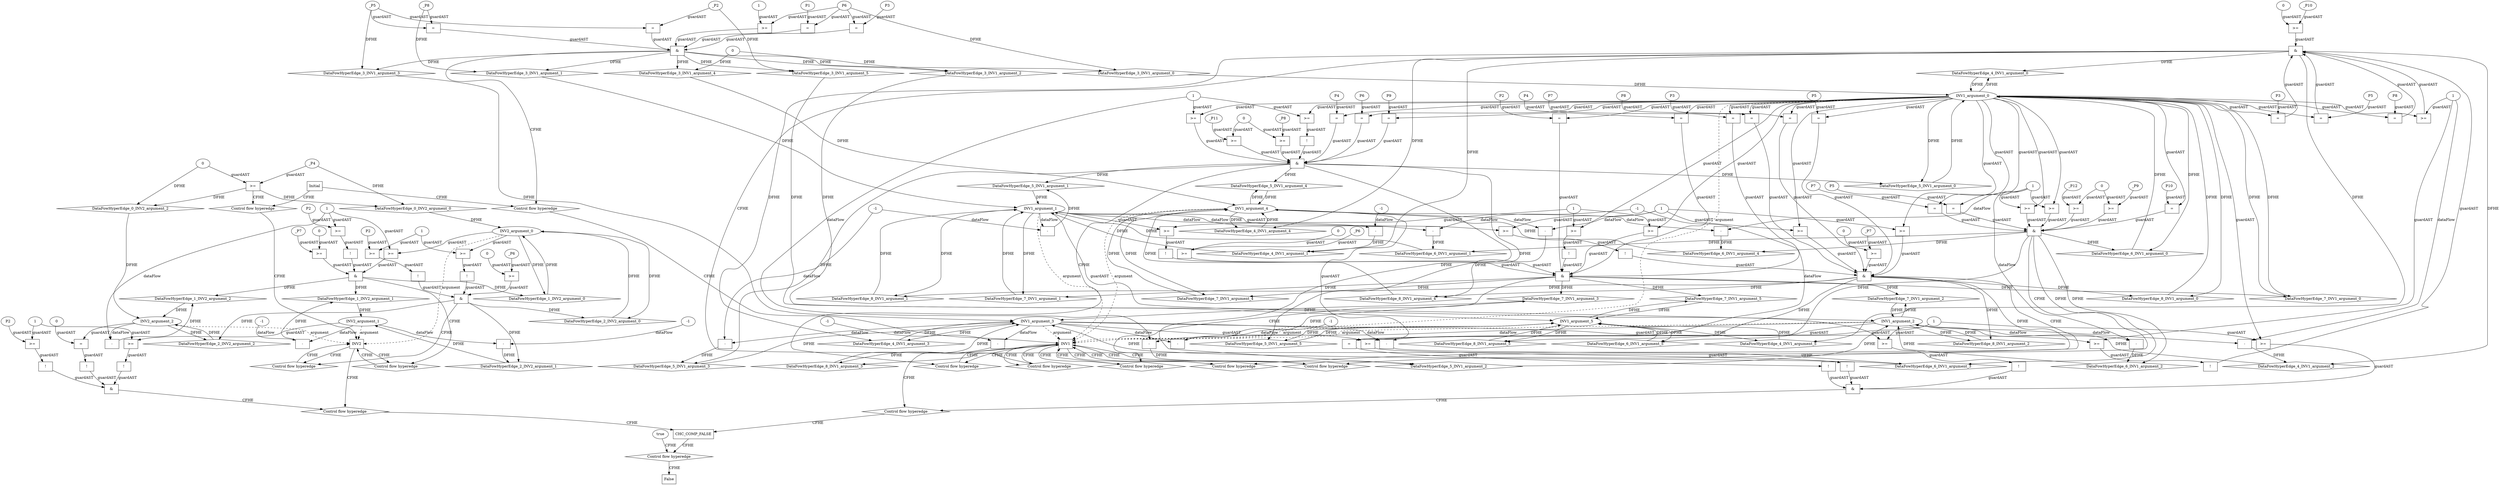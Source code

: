 // Horn Graph
digraph {
	"xxxINV2___Initial_0xxxdataFlow_0_node_0" [label="_P4"  nodeName="xxxINV2___Initial_0xxxdataFlow_0_node_0" class=symbolicConstant GNNNodeID=3]
	"xxxINV2___Initial_0xxxdataFlow1_node_0" [label="0"  nodeName="xxxINV2___Initial_0xxxdataFlow1_node_0" class=IdealInt GNNNodeID=4]
	"xxxINV2___Initial_0xxxguard_0_node_0" [label=">="  nodeName="xxxINV2___Initial_0xxxguard_0_node_0" class=Operator GNNNodeID=5 shape=rect]
		"xxxINV2___Initial_0xxxdataFlow1_node_0" -> "xxxINV2___Initial_0xxxguard_0_node_0" [ label="guardAST"]
		"xxxINV2___Initial_0xxxdataFlow_0_node_0" -> "xxxINV2___Initial_0xxxguard_0_node_0" [ label="guardAST"]
	"xxxINV2___INV2_1xxxdataFlow_0_node_0" [label="-"  nodeName="xxxINV2___INV2_1xxxdataFlow_0_node_0" class=Operator GNNNodeID=6 shape=rect]
	"xxxINV2___INV2_1xxxdataFlow_0_node_2" [label="-1"  nodeName="xxxINV2___INV2_1xxxdataFlow_0_node_2" class=IdealInt GNNNodeID=7]
		"INV2_argument_1" -> "xxxINV2___INV2_1xxxdataFlow_0_node_0" [ label="dataFlow"]
		"xxxINV2___INV2_1xxxdataFlow_0_node_2" -> "xxxINV2___INV2_1xxxdataFlow_0_node_0" [ label="dataFlow"]
	"xxxINV2___INV2_1xxxdataFlow1_node_0" [label="-"  nodeName="xxxINV2___INV2_1xxxdataFlow1_node_0" class=Operator GNNNodeID=8 shape=rect]
	"xxxINV2___INV2_1xxxdataFlow1_node_2" [label="1"  nodeName="xxxINV2___INV2_1xxxdataFlow1_node_2" class=IdealInt GNNNodeID=9]
		"INV2_argument_2" -> "xxxINV2___INV2_1xxxdataFlow1_node_0" [ label="dataFlow"]
		"xxxINV2___INV2_1xxxdataFlow1_node_2" -> "xxxINV2___INV2_1xxxdataFlow1_node_0" [ label="dataFlow"]
	"xxxINV2___INV2_1xxxguard_0_node_0" [label="!"  nodeName="xxxINV2___INV2_1xxxguard_0_node_0" class=Operator GNNNodeID=10 shape=rect]
	"xxxINV2___INV2_1xxxguard_0_node_1" [label=">="  nodeName="xxxINV2___INV2_1xxxguard_0_node_1" class=Operator GNNNodeID=11 shape=rect]
	"xxxINV2___INV2_1xxxguard_0_node_2" [label="P2"  nodeName="xxxINV2___INV2_1xxxguard_0_node_2" class=symbolicConstant GNNNodeID=12]
		"xxxINV2___INV2_1xxxguard_0_node_1" -> "xxxINV2___INV2_1xxxguard_0_node_0" [ label="guardAST"]
		"xxxINV2___INV2_1xxxguard_0_node_2" -> "xxxINV2___INV2_1xxxguard_0_node_1" [ label="guardAST"]
		"xxxINV2___INV2_1xxxdataFlow1_node_2" -> "xxxINV2___INV2_1xxxguard_0_node_1" [ label="guardAST"]
	"xxxINV2___INV2_1xxxguard1_node_0" [label=">="  nodeName="xxxINV2___INV2_1xxxguard1_node_0" class=Operator GNNNodeID=13 shape=rect]
	"xxxINV2___INV2_1xxxguard1_node_1" [label="_P7"  nodeName="xxxINV2___INV2_1xxxguard1_node_1" class=symbolicConstant GNNNodeID=14]
	"xxxINV2___INV2_1xxxguard1_node_2" [label="0"  nodeName="xxxINV2___INV2_1xxxguard1_node_2" class=IdealInt GNNNodeID=15]
		"xxxINV2___INV2_1xxxguard1_node_1" -> "xxxINV2___INV2_1xxxguard1_node_0" [ label="guardAST"]
		"xxxINV2___INV2_1xxxguard1_node_2" -> "xxxINV2___INV2_1xxxguard1_node_0" [ label="guardAST"]
	"xxxINV2___INV2_1xxxguard2_node_0" [label=">="  nodeName="xxxINV2___INV2_1xxxguard2_node_0" class=Operator GNNNodeID=16 shape=rect]
		"INV2_argument_0" -> "xxxINV2___INV2_1xxxguard2_node_0" [ label="guardAST"]
		"xxxINV2___INV2_1xxxdataFlow1_node_2" -> "xxxINV2___INV2_1xxxguard2_node_0" [ label="guardAST"]
	"xxxINV2___INV2_2xxxdataFlow_0_node_0" [label="-"  nodeName="xxxINV2___INV2_2xxxdataFlow_0_node_0" class=Operator GNNNodeID=17 shape=rect]
	"xxxINV2___INV2_2xxxdataFlow_0_node_2" [label="-1"  nodeName="xxxINV2___INV2_2xxxdataFlow_0_node_2" class=IdealInt GNNNodeID=18]
		"INV2_argument_1" -> "xxxINV2___INV2_2xxxdataFlow_0_node_0" [ label="dataFlow"]
		"xxxINV2___INV2_2xxxdataFlow_0_node_2" -> "xxxINV2___INV2_2xxxdataFlow_0_node_0" [ label="dataFlow"]
	"xxxINV2___INV2_2xxxguard_0_node_0" [label=">="  nodeName="xxxINV2___INV2_2xxxguard_0_node_0" class=Operator GNNNodeID=19 shape=rect]
	"xxxINV2___INV2_2xxxguard_0_node_1" [label="_P6"  nodeName="xxxINV2___INV2_2xxxguard_0_node_1" class=symbolicConstant GNNNodeID=20]
	"xxxINV2___INV2_2xxxguard_0_node_2" [label="0"  nodeName="xxxINV2___INV2_2xxxguard_0_node_2" class=IdealInt GNNNodeID=21]
		"xxxINV2___INV2_2xxxguard_0_node_1" -> "xxxINV2___INV2_2xxxguard_0_node_0" [ label="guardAST"]
		"xxxINV2___INV2_2xxxguard_0_node_2" -> "xxxINV2___INV2_2xxxguard_0_node_0" [ label="guardAST"]
	"xxxINV2___INV2_2xxxguard1_node_0" [label="!"  nodeName="xxxINV2___INV2_2xxxguard1_node_0" class=Operator GNNNodeID=22 shape=rect]
	"xxxINV2___INV2_2xxxguard1_node_1" [label=">="  nodeName="xxxINV2___INV2_2xxxguard1_node_1" class=Operator GNNNodeID=23 shape=rect]
	"xxxINV2___INV2_2xxxguard1_node_2" [label="P2"  nodeName="xxxINV2___INV2_2xxxguard1_node_2" class=symbolicConstant GNNNodeID=24]
	"xxxINV2___INV2_2xxxguard1_node_3" [label="1"  nodeName="xxxINV2___INV2_2xxxguard1_node_3" class=IdealInt GNNNodeID=25]
		"xxxINV2___INV2_2xxxguard1_node_1" -> "xxxINV2___INV2_2xxxguard1_node_0" [ label="guardAST"]
		"xxxINV2___INV2_2xxxguard1_node_2" -> "xxxINV2___INV2_2xxxguard1_node_1" [ label="guardAST"]
		"xxxINV2___INV2_2xxxguard1_node_3" -> "xxxINV2___INV2_2xxxguard1_node_1" [ label="guardAST"]
	"xxxINV2___INV2_2xxxguard2_node_0" [label="!"  nodeName="xxxINV2___INV2_2xxxguard2_node_0" class=Operator GNNNodeID=26 shape=rect]
	"xxxINV2___INV2_2xxxguard2_node_1" [label=">="  nodeName="xxxINV2___INV2_2xxxguard2_node_1" class=Operator GNNNodeID=27 shape=rect]
		"xxxINV2___INV2_2xxxguard2_node_1" -> "xxxINV2___INV2_2xxxguard2_node_0" [ label="guardAST"]
		"INV2_argument_0" -> "xxxINV2___INV2_2xxxguard2_node_1" [ label="guardAST"]
		"xxxINV2___INV2_2xxxguard1_node_3" -> "xxxINV2___INV2_2xxxguard2_node_1" [ label="guardAST"]
	"xxxINV1___Initial_3xxxdataFlow_0_node_0" [label="0"  nodeName="xxxINV1___Initial_3xxxdataFlow_0_node_0" class=IdealInt GNNNodeID=34]
	"xxxINV1___Initial_3xxxdataFlow1_node_0" [label="_P8"  nodeName="xxxINV1___Initial_3xxxdataFlow1_node_0" class=symbolicConstant GNNNodeID=35]
	"xxxINV1___Initial_3xxxdataFlow3_node_0" [label="_P5"  nodeName="xxxINV1___Initial_3xxxdataFlow3_node_0" class=symbolicConstant GNNNodeID=36]
	"xxxINV1___Initial_3xxxdataFlow4_node_0" [label="_P2"  nodeName="xxxINV1___Initial_3xxxdataFlow4_node_0" class=symbolicConstant GNNNodeID=37]
	"xxxINV1___Initial_3xxxdataFlow5_node_0" [label="P6"  nodeName="xxxINV1___Initial_3xxxdataFlow5_node_0" class=symbolicConstant GNNNodeID=38]
	"xxxINV1___Initial_3xxxguard_0_node_0" [label="="  nodeName="xxxINV1___Initial_3xxxguard_0_node_0" class=Operator GNNNodeID=39 shape=rect]
		"xxxINV1___Initial_3xxxdataFlow1_node_0" -> "xxxINV1___Initial_3xxxguard_0_node_0" [ label="guardAST"]
		"xxxINV1___Initial_3xxxdataFlow3_node_0" -> "xxxINV1___Initial_3xxxguard_0_node_0" [ label="guardAST"]
	"xxxINV1___Initial_3xxxguard1_node_0" [label="="  nodeName="xxxINV1___Initial_3xxxguard1_node_0" class=Operator GNNNodeID=40 shape=rect]
		"xxxINV1___Initial_3xxxdataFlow4_node_0" -> "xxxINV1___Initial_3xxxguard1_node_0" [ label="guardAST"]
		"xxxINV1___Initial_3xxxdataFlow3_node_0" -> "xxxINV1___Initial_3xxxguard1_node_0" [ label="guardAST"]
	"xxxINV1___Initial_3xxxguard2_node_0" [label=">="  nodeName="xxxINV1___Initial_3xxxguard2_node_0" class=Operator GNNNodeID=41 shape=rect]
	"xxxINV1___Initial_3xxxguard2_node_2" [label="1"  nodeName="xxxINV1___Initial_3xxxguard2_node_2" class=IdealInt GNNNodeID=42]
		"xxxINV1___Initial_3xxxdataFlow5_node_0" -> "xxxINV1___Initial_3xxxguard2_node_0" [ label="guardAST"]
		"xxxINV1___Initial_3xxxguard2_node_2" -> "xxxINV1___Initial_3xxxguard2_node_0" [ label="guardAST"]
	"xxxINV1___Initial_3xxxguard3_node_0" [label="="  nodeName="xxxINV1___Initial_3xxxguard3_node_0" class=Operator GNNNodeID=43 shape=rect]
	"xxxINV1___Initial_3xxxguard3_node_1" [label="P1"  nodeName="xxxINV1___Initial_3xxxguard3_node_1" class=symbolicConstant GNNNodeID=44]
		"xxxINV1___Initial_3xxxguard3_node_1" -> "xxxINV1___Initial_3xxxguard3_node_0" [ label="guardAST"]
		"xxxINV1___Initial_3xxxdataFlow5_node_0" -> "xxxINV1___Initial_3xxxguard3_node_0" [ label="guardAST"]
	"xxxINV1___Initial_3xxxguard4_node_0" [label="="  nodeName="xxxINV1___Initial_3xxxguard4_node_0" class=Operator GNNNodeID=45 shape=rect]
	"xxxINV1___Initial_3xxxguard4_node_1" [label="P3"  nodeName="xxxINV1___Initial_3xxxguard4_node_1" class=symbolicConstant GNNNodeID=46]
		"xxxINV1___Initial_3xxxguard4_node_1" -> "xxxINV1___Initial_3xxxguard4_node_0" [ label="guardAST"]
		"xxxINV1___Initial_3xxxdataFlow5_node_0" -> "xxxINV1___Initial_3xxxguard4_node_0" [ label="guardAST"]
	"xxxINV1___INV1_4xxxdataFlow_0_node_0" [label="-"  nodeName="xxxINV1___INV1_4xxxdataFlow_0_node_0" class=Operator GNNNodeID=47 shape=rect]
	"xxxINV1___INV1_4xxxdataFlow_0_node_2" [label="-1"  nodeName="xxxINV1___INV1_4xxxdataFlow_0_node_2" class=IdealInt GNNNodeID=48]
		"INV1_argument_1" -> "xxxINV1___INV1_4xxxdataFlow_0_node_0" [ label="dataFlow"]
		"xxxINV1___INV1_4xxxdataFlow_0_node_2" -> "xxxINV1___INV1_4xxxdataFlow_0_node_0" [ label="dataFlow"]
	"xxxINV1___INV1_4xxxdataFlow2_node_0" [label="-"  nodeName="xxxINV1___INV1_4xxxdataFlow2_node_0" class=Operator GNNNodeID=49 shape=rect]
	"xxxINV1___INV1_4xxxdataFlow2_node_2" [label="1"  nodeName="xxxINV1___INV1_4xxxdataFlow2_node_2" class=IdealInt GNNNodeID=50]
		"INV1_argument_2" -> "xxxINV1___INV1_4xxxdataFlow2_node_0" [ label="dataFlow"]
		"xxxINV1___INV1_4xxxdataFlow2_node_2" -> "xxxINV1___INV1_4xxxdataFlow2_node_0" [ label="dataFlow"]
	"xxxINV1___INV1_4xxxguard_0_node_0" [label="="  nodeName="xxxINV1___INV1_4xxxguard_0_node_0" class=Operator GNNNodeID=51 shape=rect]
	"xxxINV1___INV1_4xxxguard_0_node_1" [label="P8"  nodeName="xxxINV1___INV1_4xxxguard_0_node_1" class=symbolicConstant GNNNodeID=52]
		"xxxINV1___INV1_4xxxguard_0_node_1" -> "xxxINV1___INV1_4xxxguard_0_node_0" [ label="guardAST"]
		"INV1_argument_0" -> "xxxINV1___INV1_4xxxguard_0_node_0" [ label="guardAST"]
	"xxxINV1___INV1_4xxxguard1_node_0" [label="="  nodeName="xxxINV1___INV1_4xxxguard1_node_0" class=Operator GNNNodeID=53 shape=rect]
	"xxxINV1___INV1_4xxxguard1_node_1" [label="P3"  nodeName="xxxINV1___INV1_4xxxguard1_node_1" class=symbolicConstant GNNNodeID=54]
		"xxxINV1___INV1_4xxxguard1_node_1" -> "xxxINV1___INV1_4xxxguard1_node_0" [ label="guardAST"]
		"INV1_argument_0" -> "xxxINV1___INV1_4xxxguard1_node_0" [ label="guardAST"]
	"xxxINV1___INV1_4xxxguard2_node_0" [label="="  nodeName="xxxINV1___INV1_4xxxguard2_node_0" class=Operator GNNNodeID=55 shape=rect]
	"xxxINV1___INV1_4xxxguard2_node_1" [label="P5"  nodeName="xxxINV1___INV1_4xxxguard2_node_1" class=symbolicConstant GNNNodeID=56]
		"xxxINV1___INV1_4xxxguard2_node_1" -> "xxxINV1___INV1_4xxxguard2_node_0" [ label="guardAST"]
		"INV1_argument_0" -> "xxxINV1___INV1_4xxxguard2_node_0" [ label="guardAST"]
	"xxxINV1___INV1_4xxxguard3_node_0" [label=">="  nodeName="xxxINV1___INV1_4xxxguard3_node_0" class=Operator GNNNodeID=57 shape=rect]
	"xxxINV1___INV1_4xxxguard3_node_1" [label="_P10"  nodeName="xxxINV1___INV1_4xxxguard3_node_1" class=symbolicConstant GNNNodeID=58]
	"xxxINV1___INV1_4xxxguard3_node_2" [label="0"  nodeName="xxxINV1___INV1_4xxxguard3_node_2" class=IdealInt GNNNodeID=59]
		"xxxINV1___INV1_4xxxguard3_node_1" -> "xxxINV1___INV1_4xxxguard3_node_0" [ label="guardAST"]
		"xxxINV1___INV1_4xxxguard3_node_2" -> "xxxINV1___INV1_4xxxguard3_node_0" [ label="guardAST"]
	"xxxINV1___INV1_4xxxguard4_node_0" [label=">="  nodeName="xxxINV1___INV1_4xxxguard4_node_0" class=Operator GNNNodeID=60 shape=rect]
		"INV1_argument_0" -> "xxxINV1___INV1_4xxxguard4_node_0" [ label="guardAST"]
		"xxxINV1___INV1_4xxxdataFlow2_node_2" -> "xxxINV1___INV1_4xxxguard4_node_0" [ label="guardAST"]
	"xxxINV1___INV1_4xxxguard5_node_0" [label="!"  nodeName="xxxINV1___INV1_4xxxguard5_node_0" class=Operator GNNNodeID=61 shape=rect]
	"xxxINV1___INV1_4xxxguard5_node_1" [label=">="  nodeName="xxxINV1___INV1_4xxxguard5_node_1" class=Operator GNNNodeID=62 shape=rect]
		"xxxINV1___INV1_4xxxguard5_node_1" -> "xxxINV1___INV1_4xxxguard5_node_0" [ label="guardAST"]
		"INV1_argument_3" -> "xxxINV1___INV1_4xxxguard5_node_1" [ label="guardAST"]
		"xxxINV1___INV1_4xxxdataFlow2_node_2" -> "xxxINV1___INV1_4xxxguard5_node_1" [ label="guardAST"]
	"xxxINV1___INV1_5xxxdataFlow_0_node_0" [label="-"  nodeName="xxxINV1___INV1_5xxxdataFlow_0_node_0" class=Operator GNNNodeID=63 shape=rect]
	"xxxINV1___INV1_5xxxdataFlow_0_node_2" [label="-1"  nodeName="xxxINV1___INV1_5xxxdataFlow_0_node_2" class=IdealInt GNNNodeID=64]
		"INV1_argument_1" -> "xxxINV1___INV1_5xxxdataFlow_0_node_0" [ label="dataFlow"]
		"xxxINV1___INV1_5xxxdataFlow_0_node_2" -> "xxxINV1___INV1_5xxxdataFlow_0_node_0" [ label="dataFlow"]
	"xxxINV1___INV1_5xxxdataFlow1_node_0" [label="-"  nodeName="xxxINV1___INV1_5xxxdataFlow1_node_0" class=Operator GNNNodeID=65 shape=rect]
		"INV1_argument_3" -> "xxxINV1___INV1_5xxxdataFlow1_node_0" [ label="dataFlow"]
		"xxxINV1___INV1_5xxxdataFlow_0_node_2" -> "xxxINV1___INV1_5xxxdataFlow1_node_0" [ label="dataFlow"]
	"xxxINV1___INV1_5xxxdataFlow3_node_0" [label="-"  nodeName="xxxINV1___INV1_5xxxdataFlow3_node_0" class=Operator GNNNodeID=66 shape=rect]
	"xxxINV1___INV1_5xxxdataFlow3_node_2" [label="1"  nodeName="xxxINV1___INV1_5xxxdataFlow3_node_2" class=IdealInt GNNNodeID=67]
		"INV1_argument_2" -> "xxxINV1___INV1_5xxxdataFlow3_node_0" [ label="dataFlow"]
		"xxxINV1___INV1_5xxxdataFlow3_node_2" -> "xxxINV1___INV1_5xxxdataFlow3_node_0" [ label="dataFlow"]
	"xxxINV1___INV1_5xxxguard_0_node_0" [label="="  nodeName="xxxINV1___INV1_5xxxguard_0_node_0" class=Operator GNNNodeID=68 shape=rect]
	"xxxINV1___INV1_5xxxguard_0_node_1" [label="P6"  nodeName="xxxINV1___INV1_5xxxguard_0_node_1" class=symbolicConstant GNNNodeID=69]
		"xxxINV1___INV1_5xxxguard_0_node_1" -> "xxxINV1___INV1_5xxxguard_0_node_0" [ label="guardAST"]
		"INV1_argument_0" -> "xxxINV1___INV1_5xxxguard_0_node_0" [ label="guardAST"]
	"xxxINV1___INV1_5xxxguard1_node_0" [label="="  nodeName="xxxINV1___INV1_5xxxguard1_node_0" class=Operator GNNNodeID=70 shape=rect]
	"xxxINV1___INV1_5xxxguard1_node_1" [label="P9"  nodeName="xxxINV1___INV1_5xxxguard1_node_1" class=symbolicConstant GNNNodeID=71]
		"xxxINV1___INV1_5xxxguard1_node_1" -> "xxxINV1___INV1_5xxxguard1_node_0" [ label="guardAST"]
		"INV1_argument_0" -> "xxxINV1___INV1_5xxxguard1_node_0" [ label="guardAST"]
	"xxxINV1___INV1_5xxxguard2_node_0" [label="!"  nodeName="xxxINV1___INV1_5xxxguard2_node_0" class=Operator GNNNodeID=72 shape=rect]
	"xxxINV1___INV1_5xxxguard2_node_1" [label=">="  nodeName="xxxINV1___INV1_5xxxguard2_node_1" class=Operator GNNNodeID=73 shape=rect]
		"xxxINV1___INV1_5xxxguard2_node_1" -> "xxxINV1___INV1_5xxxguard2_node_0" [ label="guardAST"]
		"INV1_argument_0" -> "xxxINV1___INV1_5xxxguard2_node_1" [ label="guardAST"]
		"xxxINV1___INV1_5xxxdataFlow3_node_2" -> "xxxINV1___INV1_5xxxguard2_node_1" [ label="guardAST"]
	"xxxINV1___INV1_5xxxguard3_node_0" [label=">="  nodeName="xxxINV1___INV1_5xxxguard3_node_0" class=Operator GNNNodeID=74 shape=rect]
	"xxxINV1___INV1_5xxxguard3_node_1" [label="_P11"  nodeName="xxxINV1___INV1_5xxxguard3_node_1" class=symbolicConstant GNNNodeID=75]
	"xxxINV1___INV1_5xxxguard3_node_2" [label="0"  nodeName="xxxINV1___INV1_5xxxguard3_node_2" class=IdealInt GNNNodeID=76]
		"xxxINV1___INV1_5xxxguard3_node_1" -> "xxxINV1___INV1_5xxxguard3_node_0" [ label="guardAST"]
		"xxxINV1___INV1_5xxxguard3_node_2" -> "xxxINV1___INV1_5xxxguard3_node_0" [ label="guardAST"]
	"xxxINV1___INV1_5xxxguard4_node_0" [label=">="  nodeName="xxxINV1___INV1_5xxxguard4_node_0" class=Operator GNNNodeID=77 shape=rect]
	"xxxINV1___INV1_5xxxguard4_node_1" [label="_P8"  nodeName="xxxINV1___INV1_5xxxguard4_node_1" class=symbolicConstant GNNNodeID=78]
		"xxxINV1___INV1_5xxxguard4_node_1" -> "xxxINV1___INV1_5xxxguard4_node_0" [ label="guardAST"]
		"xxxINV1___INV1_5xxxguard3_node_2" -> "xxxINV1___INV1_5xxxguard4_node_0" [ label="guardAST"]
	"xxxINV1___INV1_5xxxguard5_node_0" [label="="  nodeName="xxxINV1___INV1_5xxxguard5_node_0" class=Operator GNNNodeID=79 shape=rect]
	"xxxINV1___INV1_5xxxguard5_node_1" [label="P4"  nodeName="xxxINV1___INV1_5xxxguard5_node_1" class=symbolicConstant GNNNodeID=80]
		"xxxINV1___INV1_5xxxguard5_node_1" -> "xxxINV1___INV1_5xxxguard5_node_0" [ label="guardAST"]
		"INV1_argument_0" -> "xxxINV1___INV1_5xxxguard5_node_0" [ label="guardAST"]
	"xxxINV1___INV1_5xxxguard6_node_0" [label=">="  nodeName="xxxINV1___INV1_5xxxguard6_node_0" class=Operator GNNNodeID=81 shape=rect]
		"INV1_argument_0" -> "xxxINV1___INV1_5xxxguard6_node_0" [ label="guardAST"]
		"xxxINV1___INV1_5xxxdataFlow3_node_2" -> "xxxINV1___INV1_5xxxguard6_node_0" [ label="guardAST"]
	"xxxINV1___INV1_6xxxdataFlow_0_node_0" [label="-"  nodeName="xxxINV1___INV1_6xxxdataFlow_0_node_0" class=Operator GNNNodeID=82 shape=rect]
	"xxxINV1___INV1_6xxxdataFlow_0_node_2" [label="1"  nodeName="xxxINV1___INV1_6xxxdataFlow_0_node_2" class=IdealInt GNNNodeID=83]
		"INV1_argument_4" -> "xxxINV1___INV1_6xxxdataFlow_0_node_0" [ label="dataFlow"]
		"xxxINV1___INV1_6xxxdataFlow_0_node_2" -> "xxxINV1___INV1_6xxxdataFlow_0_node_0" [ label="dataFlow"]
	"xxxINV1___INV1_6xxxdataFlow1_node_0" [label="-"  nodeName="xxxINV1___INV1_6xxxdataFlow1_node_0" class=Operator GNNNodeID=84 shape=rect]
	"xxxINV1___INV1_6xxxdataFlow1_node_2" [label="-1"  nodeName="xxxINV1___INV1_6xxxdataFlow1_node_2" class=IdealInt GNNNodeID=85]
		"INV1_argument_1" -> "xxxINV1___INV1_6xxxdataFlow1_node_0" [ label="dataFlow"]
		"xxxINV1___INV1_6xxxdataFlow1_node_2" -> "xxxINV1___INV1_6xxxdataFlow1_node_0" [ label="dataFlow"]
	"xxxINV1___INV1_6xxxdataFlow2_node_0" [label="-"  nodeName="xxxINV1___INV1_6xxxdataFlow2_node_0" class=Operator GNNNodeID=86 shape=rect]
		"INV1_argument_2" -> "xxxINV1___INV1_6xxxdataFlow2_node_0" [ label="dataFlow"]
		"xxxINV1___INV1_6xxxdataFlow_0_node_2" -> "xxxINV1___INV1_6xxxdataFlow2_node_0" [ label="dataFlow"]
	"xxxINV1___INV1_6xxxdataFlow3_node_0" [label="-"  nodeName="xxxINV1___INV1_6xxxdataFlow3_node_0" class=Operator GNNNodeID=87 shape=rect]
		"INV1_argument_3" -> "xxxINV1___INV1_6xxxdataFlow3_node_0" [ label="dataFlow"]
		"xxxINV1___INV1_6xxxdataFlow1_node_2" -> "xxxINV1___INV1_6xxxdataFlow3_node_0" [ label="dataFlow"]
	"xxxINV1___INV1_6xxxguard_0_node_0" [label="="  nodeName="xxxINV1___INV1_6xxxguard_0_node_0" class=Operator GNNNodeID=88 shape=rect]
	"xxxINV1___INV1_6xxxguard_0_node_1" [label="P7"  nodeName="xxxINV1___INV1_6xxxguard_0_node_1" class=symbolicConstant GNNNodeID=89]
		"xxxINV1___INV1_6xxxguard_0_node_1" -> "xxxINV1___INV1_6xxxguard_0_node_0" [ label="guardAST"]
		"INV1_argument_0" -> "xxxINV1___INV1_6xxxguard_0_node_0" [ label="guardAST"]
	"xxxINV1___INV1_6xxxguard1_node_0" [label="="  nodeName="xxxINV1___INV1_6xxxguard1_node_0" class=Operator GNNNodeID=90 shape=rect]
	"xxxINV1___INV1_6xxxguard1_node_1" [label="P10"  nodeName="xxxINV1___INV1_6xxxguard1_node_1" class=symbolicConstant GNNNodeID=91]
		"xxxINV1___INV1_6xxxguard1_node_1" -> "xxxINV1___INV1_6xxxguard1_node_0" [ label="guardAST"]
		"INV1_argument_0" -> "xxxINV1___INV1_6xxxguard1_node_0" [ label="guardAST"]
	"xxxINV1___INV1_6xxxguard2_node_0" [label=">="  nodeName="xxxINV1___INV1_6xxxguard2_node_0" class=Operator GNNNodeID=92 shape=rect]
		"INV1_argument_0" -> "xxxINV1___INV1_6xxxguard2_node_0" [ label="guardAST"]
		"xxxINV1___INV1_6xxxdataFlow_0_node_2" -> "xxxINV1___INV1_6xxxguard2_node_0" [ label="guardAST"]
	"xxxINV1___INV1_6xxxguard3_node_0" [label=">="  nodeName="xxxINV1___INV1_6xxxguard3_node_0" class=Operator GNNNodeID=93 shape=rect]
	"xxxINV1___INV1_6xxxguard3_node_1" [label="_P12"  nodeName="xxxINV1___INV1_6xxxguard3_node_1" class=symbolicConstant GNNNodeID=94]
	"xxxINV1___INV1_6xxxguard3_node_2" [label="0"  nodeName="xxxINV1___INV1_6xxxguard3_node_2" class=IdealInt GNNNodeID=95]
		"xxxINV1___INV1_6xxxguard3_node_1" -> "xxxINV1___INV1_6xxxguard3_node_0" [ label="guardAST"]
		"xxxINV1___INV1_6xxxguard3_node_2" -> "xxxINV1___INV1_6xxxguard3_node_0" [ label="guardAST"]
	"xxxINV1___INV1_6xxxguard4_node_0" [label=">="  nodeName="xxxINV1___INV1_6xxxguard4_node_0" class=Operator GNNNodeID=96 shape=rect]
	"xxxINV1___INV1_6xxxguard4_node_1" [label="_P9"  nodeName="xxxINV1___INV1_6xxxguard4_node_1" class=symbolicConstant GNNNodeID=97]
		"xxxINV1___INV1_6xxxguard4_node_1" -> "xxxINV1___INV1_6xxxguard4_node_0" [ label="guardAST"]
		"xxxINV1___INV1_6xxxguard3_node_2" -> "xxxINV1___INV1_6xxxguard4_node_0" [ label="guardAST"]
	"xxxINV1___INV1_6xxxguard5_node_0" [label="="  nodeName="xxxINV1___INV1_6xxxguard5_node_0" class=Operator GNNNodeID=98 shape=rect]
	"xxxINV1___INV1_6xxxguard5_node_1" [label="P5"  nodeName="xxxINV1___INV1_6xxxguard5_node_1" class=symbolicConstant GNNNodeID=99]
		"xxxINV1___INV1_6xxxguard5_node_1" -> "xxxINV1___INV1_6xxxguard5_node_0" [ label="guardAST"]
		"INV1_argument_0" -> "xxxINV1___INV1_6xxxguard5_node_0" [ label="guardAST"]
	"xxxINV1___INV1_6xxxguard6_node_0" [label=">="  nodeName="xxxINV1___INV1_6xxxguard6_node_0" class=Operator GNNNodeID=100 shape=rect]
		"INV1_argument_0" -> "xxxINV1___INV1_6xxxguard6_node_0" [ label="guardAST"]
		"xxxINV1___INV1_6xxxdataFlow_0_node_2" -> "xxxINV1___INV1_6xxxguard6_node_0" [ label="guardAST"]
	"xxxINV1___INV1_7xxxdataFlow_0_node_0" [label="-"  nodeName="xxxINV1___INV1_7xxxdataFlow_0_node_0" class=Operator GNNNodeID=101 shape=rect]
	"xxxINV1___INV1_7xxxdataFlow_0_node_2" [label="-1"  nodeName="xxxINV1___INV1_7xxxdataFlow_0_node_2" class=IdealInt GNNNodeID=102]
		"INV1_argument_3" -> "xxxINV1___INV1_7xxxdataFlow_0_node_0" [ label="dataFlow"]
		"xxxINV1___INV1_7xxxdataFlow_0_node_2" -> "xxxINV1___INV1_7xxxdataFlow_0_node_0" [ label="dataFlow"]
	"xxxINV1___INV1_7xxxguard_0_node_0" [label="="  nodeName="xxxINV1___INV1_7xxxguard_0_node_0" class=Operator GNNNodeID=103 shape=rect]
	"xxxINV1___INV1_7xxxguard_0_node_1" [label="P4"  nodeName="xxxINV1___INV1_7xxxguard_0_node_1" class=symbolicConstant GNNNodeID=104]
		"xxxINV1___INV1_7xxxguard_0_node_1" -> "xxxINV1___INV1_7xxxguard_0_node_0" [ label="guardAST"]
		"INV1_argument_0" -> "xxxINV1___INV1_7xxxguard_0_node_0" [ label="guardAST"]
	"xxxINV1___INV1_7xxxguard1_node_0" [label="="  nodeName="xxxINV1___INV1_7xxxguard1_node_0" class=Operator GNNNodeID=105 shape=rect]
	"xxxINV1___INV1_7xxxguard1_node_1" [label="P7"  nodeName="xxxINV1___INV1_7xxxguard1_node_1" class=symbolicConstant GNNNodeID=106]
		"xxxINV1___INV1_7xxxguard1_node_1" -> "xxxINV1___INV1_7xxxguard1_node_0" [ label="guardAST"]
		"INV1_argument_0" -> "xxxINV1___INV1_7xxxguard1_node_0" [ label="guardAST"]
	"xxxINV1___INV1_7xxxguard2_node_0" [label="!"  nodeName="xxxINV1___INV1_7xxxguard2_node_0" class=Operator GNNNodeID=107 shape=rect]
	"xxxINV1___INV1_7xxxguard2_node_1" [label=">="  nodeName="xxxINV1___INV1_7xxxguard2_node_1" class=Operator GNNNodeID=108 shape=rect]
	"xxxINV1___INV1_7xxxguard2_node_3" [label="1"  nodeName="xxxINV1___INV1_7xxxguard2_node_3" class=IdealInt GNNNodeID=109]
		"xxxINV1___INV1_7xxxguard2_node_1" -> "xxxINV1___INV1_7xxxguard2_node_0" [ label="guardAST"]
		"INV1_argument_1" -> "xxxINV1___INV1_7xxxguard2_node_1" [ label="guardAST"]
		"xxxINV1___INV1_7xxxguard2_node_3" -> "xxxINV1___INV1_7xxxguard2_node_1" [ label="guardAST"]
	"xxxINV1___INV1_7xxxguard3_node_0" [label=">="  nodeName="xxxINV1___INV1_7xxxguard3_node_0" class=Operator GNNNodeID=110 shape=rect]
		"INV1_argument_0" -> "xxxINV1___INV1_7xxxguard3_node_0" [ label="guardAST"]
		"xxxINV1___INV1_7xxxguard2_node_3" -> "xxxINV1___INV1_7xxxguard3_node_0" [ label="guardAST"]
	"xxxINV1___INV1_7xxxguard4_node_0" [label=">="  nodeName="xxxINV1___INV1_7xxxguard4_node_0" class=Operator GNNNodeID=111 shape=rect]
	"xxxINV1___INV1_7xxxguard4_node_1" [label="_P6"  nodeName="xxxINV1___INV1_7xxxguard4_node_1" class=symbolicConstant GNNNodeID=112]
	"xxxINV1___INV1_7xxxguard4_node_2" [label="0"  nodeName="xxxINV1___INV1_7xxxguard4_node_2" class=IdealInt GNNNodeID=113]
		"xxxINV1___INV1_7xxxguard4_node_1" -> "xxxINV1___INV1_7xxxguard4_node_0" [ label="guardAST"]
		"xxxINV1___INV1_7xxxguard4_node_2" -> "xxxINV1___INV1_7xxxguard4_node_0" [ label="guardAST"]
	"xxxINV1___INV1_7xxxguard5_node_0" [label="="  nodeName="xxxINV1___INV1_7xxxguard5_node_0" class=Operator GNNNodeID=114 shape=rect]
	"xxxINV1___INV1_7xxxguard5_node_1" [label="P2"  nodeName="xxxINV1___INV1_7xxxguard5_node_1" class=symbolicConstant GNNNodeID=115]
		"xxxINV1___INV1_7xxxguard5_node_1" -> "xxxINV1___INV1_7xxxguard5_node_0" [ label="guardAST"]
		"INV1_argument_0" -> "xxxINV1___INV1_7xxxguard5_node_0" [ label="guardAST"]
	"xxxINV1___INV1_7xxxguard6_node_0" [label="!"  nodeName="xxxINV1___INV1_7xxxguard6_node_0" class=Operator GNNNodeID=116 shape=rect]
	"xxxINV1___INV1_7xxxguard6_node_1" [label=">="  nodeName="xxxINV1___INV1_7xxxguard6_node_1" class=Operator GNNNodeID=117 shape=rect]
		"xxxINV1___INV1_7xxxguard6_node_1" -> "xxxINV1___INV1_7xxxguard6_node_0" [ label="guardAST"]
		"INV1_argument_0" -> "xxxINV1___INV1_7xxxguard6_node_1" [ label="guardAST"]
		"xxxINV1___INV1_7xxxguard2_node_3" -> "xxxINV1___INV1_7xxxguard6_node_1" [ label="guardAST"]
	"xxxINV1___INV1_8xxxdataFlow_0_node_0" [label="-"  nodeName="xxxINV1___INV1_8xxxdataFlow_0_node_0" class=Operator GNNNodeID=118 shape=rect]
	"xxxINV1___INV1_8xxxdataFlow_0_node_2" [label="-1"  nodeName="xxxINV1___INV1_8xxxdataFlow_0_node_2" class=IdealInt GNNNodeID=119]
		"INV1_argument_3" -> "xxxINV1___INV1_8xxxdataFlow_0_node_0" [ label="dataFlow"]
		"xxxINV1___INV1_8xxxdataFlow_0_node_2" -> "xxxINV1___INV1_8xxxdataFlow_0_node_0" [ label="dataFlow"]
	"xxxINV1___INV1_8xxxdataFlow2_node_0" [label="-"  nodeName="xxxINV1___INV1_8xxxdataFlow2_node_0" class=Operator GNNNodeID=120 shape=rect]
	"xxxINV1___INV1_8xxxdataFlow2_node_2" [label="1"  nodeName="xxxINV1___INV1_8xxxdataFlow2_node_2" class=IdealInt GNNNodeID=121]
		"INV1_argument_4" -> "xxxINV1___INV1_8xxxdataFlow2_node_0" [ label="dataFlow"]
		"xxxINV1___INV1_8xxxdataFlow2_node_2" -> "xxxINV1___INV1_8xxxdataFlow2_node_0" [ label="dataFlow"]
	"xxxINV1___INV1_8xxxguard_0_node_0" [label="="  nodeName="xxxINV1___INV1_8xxxguard_0_node_0" class=Operator GNNNodeID=122 shape=rect]
	"xxxINV1___INV1_8xxxguard_0_node_1" [label="P5"  nodeName="xxxINV1___INV1_8xxxguard_0_node_1" class=symbolicConstant GNNNodeID=123]
		"xxxINV1___INV1_8xxxguard_0_node_1" -> "xxxINV1___INV1_8xxxguard_0_node_0" [ label="guardAST"]
		"INV1_argument_0" -> "xxxINV1___INV1_8xxxguard_0_node_0" [ label="guardAST"]
	"xxxINV1___INV1_8xxxguard1_node_0" [label="="  nodeName="xxxINV1___INV1_8xxxguard1_node_0" class=Operator GNNNodeID=124 shape=rect]
	"xxxINV1___INV1_8xxxguard1_node_1" [label="P8"  nodeName="xxxINV1___INV1_8xxxguard1_node_1" class=symbolicConstant GNNNodeID=125]
		"xxxINV1___INV1_8xxxguard1_node_1" -> "xxxINV1___INV1_8xxxguard1_node_0" [ label="guardAST"]
		"INV1_argument_0" -> "xxxINV1___INV1_8xxxguard1_node_0" [ label="guardAST"]
	"xxxINV1___INV1_8xxxguard2_node_0" [label="!"  nodeName="xxxINV1___INV1_8xxxguard2_node_0" class=Operator GNNNodeID=126 shape=rect]
	"xxxINV1___INV1_8xxxguard2_node_1" [label=">="  nodeName="xxxINV1___INV1_8xxxguard2_node_1" class=Operator GNNNodeID=127 shape=rect]
		"xxxINV1___INV1_8xxxguard2_node_1" -> "xxxINV1___INV1_8xxxguard2_node_0" [ label="guardAST"]
		"INV1_argument_1" -> "xxxINV1___INV1_8xxxguard2_node_1" [ label="guardAST"]
		"xxxINV1___INV1_8xxxdataFlow2_node_2" -> "xxxINV1___INV1_8xxxguard2_node_1" [ label="guardAST"]
	"xxxINV1___INV1_8xxxguard3_node_0" [label=">="  nodeName="xxxINV1___INV1_8xxxguard3_node_0" class=Operator GNNNodeID=128 shape=rect]
	"xxxINV1___INV1_8xxxguard3_node_1" [label="_P7"  nodeName="xxxINV1___INV1_8xxxguard3_node_1" class=symbolicConstant GNNNodeID=129]
	"xxxINV1___INV1_8xxxguard3_node_2" [label="0"  nodeName="xxxINV1___INV1_8xxxguard3_node_2" class=IdealInt GNNNodeID=130]
		"xxxINV1___INV1_8xxxguard3_node_1" -> "xxxINV1___INV1_8xxxguard3_node_0" [ label="guardAST"]
		"xxxINV1___INV1_8xxxguard3_node_2" -> "xxxINV1___INV1_8xxxguard3_node_0" [ label="guardAST"]
	"xxxINV1___INV1_8xxxguard4_node_0" [label=">="  nodeName="xxxINV1___INV1_8xxxguard4_node_0" class=Operator GNNNodeID=131 shape=rect]
		"INV1_argument_0" -> "xxxINV1___INV1_8xxxguard4_node_0" [ label="guardAST"]
		"xxxINV1___INV1_8xxxdataFlow2_node_2" -> "xxxINV1___INV1_8xxxguard4_node_0" [ label="guardAST"]
	"xxxINV1___INV1_8xxxguard5_node_0" [label="="  nodeName="xxxINV1___INV1_8xxxguard5_node_0" class=Operator GNNNodeID=132 shape=rect]
	"xxxINV1___INV1_8xxxguard5_node_1" [label="P3"  nodeName="xxxINV1___INV1_8xxxguard5_node_1" class=symbolicConstant GNNNodeID=133]
		"xxxINV1___INV1_8xxxguard5_node_1" -> "xxxINV1___INV1_8xxxguard5_node_0" [ label="guardAST"]
		"INV1_argument_0" -> "xxxINV1___INV1_8xxxguard5_node_0" [ label="guardAST"]
	"xxxINV1___INV1_8xxxguard6_node_0" [label=">="  nodeName="xxxINV1___INV1_8xxxguard6_node_0" class=Operator GNNNodeID=134 shape=rect]
		"INV1_argument_0" -> "xxxINV1___INV1_8xxxguard6_node_0" [ label="guardAST"]
		"xxxINV1___INV1_8xxxdataFlow2_node_2" -> "xxxINV1___INV1_8xxxguard6_node_0" [ label="guardAST"]
	"xxxCHC_COMP_FALSE___INV2_9xxxguard_0_node_0" [label="!"  nodeName="xxxCHC_COMP_FALSE___INV2_9xxxguard_0_node_0" class=Operator GNNNodeID=135 shape=rect]
	"xxxCHC_COMP_FALSE___INV2_9xxxguard_0_node_1" [label="="  nodeName="xxxCHC_COMP_FALSE___INV2_9xxxguard_0_node_1" class=Operator GNNNodeID=136 shape=rect]
	"xxxCHC_COMP_FALSE___INV2_9xxxguard_0_node_3" [label="0"  nodeName="xxxCHC_COMP_FALSE___INV2_9xxxguard_0_node_3" class=IdealInt GNNNodeID=137]
		"xxxCHC_COMP_FALSE___INV2_9xxxguard_0_node_1" -> "xxxCHC_COMP_FALSE___INV2_9xxxguard_0_node_0" [ label="guardAST"]
		"INV2_argument_2" -> "xxxCHC_COMP_FALSE___INV2_9xxxguard_0_node_1" [ label="guardAST"]
		"xxxCHC_COMP_FALSE___INV2_9xxxguard_0_node_3" -> "xxxCHC_COMP_FALSE___INV2_9xxxguard_0_node_1" [ label="guardAST"]
	"xxxCHC_COMP_FALSE___INV2_9xxxguard1_node_0" [label="!"  nodeName="xxxCHC_COMP_FALSE___INV2_9xxxguard1_node_0" class=Operator GNNNodeID=138 shape=rect]
	"xxxCHC_COMP_FALSE___INV2_9xxxguard1_node_1" [label=">="  nodeName="xxxCHC_COMP_FALSE___INV2_9xxxguard1_node_1" class=Operator GNNNodeID=139 shape=rect]
	"xxxCHC_COMP_FALSE___INV2_9xxxguard1_node_2" [label="P2"  nodeName="xxxCHC_COMP_FALSE___INV2_9xxxguard1_node_2" class=symbolicConstant GNNNodeID=140]
	"xxxCHC_COMP_FALSE___INV2_9xxxguard1_node_3" [label="1"  nodeName="xxxCHC_COMP_FALSE___INV2_9xxxguard1_node_3" class=IdealInt GNNNodeID=141]
		"xxxCHC_COMP_FALSE___INV2_9xxxguard1_node_1" -> "xxxCHC_COMP_FALSE___INV2_9xxxguard1_node_0" [ label="guardAST"]
		"xxxCHC_COMP_FALSE___INV2_9xxxguard1_node_2" -> "xxxCHC_COMP_FALSE___INV2_9xxxguard1_node_1" [ label="guardAST"]
		"xxxCHC_COMP_FALSE___INV2_9xxxguard1_node_3" -> "xxxCHC_COMP_FALSE___INV2_9xxxguard1_node_1" [ label="guardAST"]
	"xxxCHC_COMP_FALSE___INV2_9xxxguard2_node_0" [label="!"  nodeName="xxxCHC_COMP_FALSE___INV2_9xxxguard2_node_0" class=Operator GNNNodeID=142 shape=rect]
	"xxxCHC_COMP_FALSE___INV2_9xxxguard2_node_1" [label=">="  nodeName="xxxCHC_COMP_FALSE___INV2_9xxxguard2_node_1" class=Operator GNNNodeID=143 shape=rect]
		"xxxCHC_COMP_FALSE___INV2_9xxxguard2_node_1" -> "xxxCHC_COMP_FALSE___INV2_9xxxguard2_node_0" [ label="guardAST"]
		"INV2_argument_1" -> "xxxCHC_COMP_FALSE___INV2_9xxxguard2_node_1" [ label="guardAST"]
		"xxxCHC_COMP_FALSE___INV2_9xxxguard1_node_3" -> "xxxCHC_COMP_FALSE___INV2_9xxxguard2_node_1" [ label="guardAST"]
	"xxxCHC_COMP_FALSE___INV1_10xxxguard_0_node_0" [label="!"  nodeName="xxxCHC_COMP_FALSE___INV1_10xxxguard_0_node_0" class=Operator GNNNodeID=144 shape=rect]
	"xxxCHC_COMP_FALSE___INV1_10xxxguard_0_node_1" [label="="  nodeName="xxxCHC_COMP_FALSE___INV1_10xxxguard_0_node_1" class=Operator GNNNodeID=145 shape=rect]
		"xxxCHC_COMP_FALSE___INV1_10xxxguard_0_node_1" -> "xxxCHC_COMP_FALSE___INV1_10xxxguard_0_node_0" [ label="guardAST"]
		"INV1_argument_2" -> "xxxCHC_COMP_FALSE___INV1_10xxxguard_0_node_1" [ label="guardAST"]
		"INV1_argument_4" -> "xxxCHC_COMP_FALSE___INV1_10xxxguard_0_node_1" [ label="guardAST"]
	"xxxCHC_COMP_FALSE___INV1_10xxxguard1_node_0" [label=">="  nodeName="xxxCHC_COMP_FALSE___INV1_10xxxguard1_node_0" class=Operator GNNNodeID=146 shape=rect]
	"xxxCHC_COMP_FALSE___INV1_10xxxguard1_node_2" [label="1"  nodeName="xxxCHC_COMP_FALSE___INV1_10xxxguard1_node_2" class=IdealInt GNNNodeID=147]
		"INV1_argument_0" -> "xxxCHC_COMP_FALSE___INV1_10xxxguard1_node_0" [ label="guardAST"]
		"xxxCHC_COMP_FALSE___INV1_10xxxguard1_node_2" -> "xxxCHC_COMP_FALSE___INV1_10xxxguard1_node_0" [ label="guardAST"]
	"xxxCHC_COMP_FALSE___INV1_10xxxguard2_node_0" [label="!"  nodeName="xxxCHC_COMP_FALSE___INV1_10xxxguard2_node_0" class=Operator GNNNodeID=148 shape=rect]
	"xxxCHC_COMP_FALSE___INV1_10xxxguard2_node_1" [label=">="  nodeName="xxxCHC_COMP_FALSE___INV1_10xxxguard2_node_1" class=Operator GNNNodeID=149 shape=rect]
		"xxxCHC_COMP_FALSE___INV1_10xxxguard2_node_1" -> "xxxCHC_COMP_FALSE___INV1_10xxxguard2_node_0" [ label="guardAST"]
		"INV1_argument_3" -> "xxxCHC_COMP_FALSE___INV1_10xxxguard2_node_1" [ label="guardAST"]
		"xxxCHC_COMP_FALSE___INV1_10xxxguard1_node_2" -> "xxxCHC_COMP_FALSE___INV1_10xxxguard2_node_1" [ label="guardAST"]
	"xxxCHC_COMP_FALSE___INV1_10xxxguard3_node_0" [label="!"  nodeName="xxxCHC_COMP_FALSE___INV1_10xxxguard3_node_0" class=Operator GNNNodeID=150 shape=rect]
	"xxxCHC_COMP_FALSE___INV1_10xxxguard3_node_1" [label=">="  nodeName="xxxCHC_COMP_FALSE___INV1_10xxxguard3_node_1" class=Operator GNNNodeID=151 shape=rect]
		"xxxCHC_COMP_FALSE___INV1_10xxxguard3_node_1" -> "xxxCHC_COMP_FALSE___INV1_10xxxguard3_node_0" [ label="guardAST"]
		"INV1_argument_1" -> "xxxCHC_COMP_FALSE___INV1_10xxxguard3_node_1" [ label="guardAST"]
		"xxxCHC_COMP_FALSE___INV1_10xxxguard1_node_2" -> "xxxCHC_COMP_FALSE___INV1_10xxxguard3_node_1" [ label="guardAST"]
	"xxxFALSE___CHC_COMP_FALSE_11xxxguard_0_node_0" [label="true"  nodeName="xxxFALSE___CHC_COMP_FALSE_11xxxguard_0_node_0" class=Constant GNNNodeID=152]
	"CHC_COMP_FALSE" [label="CHC_COMP_FALSE"  nodeName="CHC_COMP_FALSE" class=CONTROL GNNNodeID=153 shape="rect"]
	"INV1" [label="INV1"  nodeName="INV1" class=CONTROL GNNNodeID=154 shape="rect"]
	"INV2" [label="INV2"  nodeName="INV2" class=CONTROL GNNNodeID=155 shape="rect"]
	"FALSE" [label="False"  nodeName=False class=CONTROL GNNNodeID=156 shape="rect"]
	"Initial" [label="Initial"  nodeName=Initial class=CONTROL GNNNodeID=157 shape="rect"]
	"ControlFowHyperEdge_0" [label="Control flow hyperedge"  hyperEdgeNodeID=0 nodeName=ControlFowHyperEdge_0 class=controlFlowHyperEdge shape="diamond"]
		"Initial" -> ControlFowHyperEdge_0 [ label="CFHE"]
		"ControlFowHyperEdge_0" -> "INV2" [ label="CFHE"]
	"ControlFowHyperEdge_1" [label="Control flow hyperedge"  hyperEdgeNodeID=1 nodeName=ControlFowHyperEdge_1 class=controlFlowHyperEdge shape="diamond"]
		"INV2" -> ControlFowHyperEdge_1 [ label="CFHE"]
		"ControlFowHyperEdge_1" -> "INV2" [ label="CFHE"]
	"ControlFowHyperEdge_2" [label="Control flow hyperedge"  hyperEdgeNodeID=2 nodeName=ControlFowHyperEdge_2 class=controlFlowHyperEdge shape="diamond"]
		"INV2" -> ControlFowHyperEdge_2 [ label="CFHE"]
		"ControlFowHyperEdge_2" -> "INV2" [ label="CFHE"]
	"ControlFowHyperEdge_3" [label="Control flow hyperedge"  hyperEdgeNodeID=3 nodeName=ControlFowHyperEdge_3 class=controlFlowHyperEdge shape="diamond"]
		"Initial" -> ControlFowHyperEdge_3 [ label="CFHE"]
		"ControlFowHyperEdge_3" -> "INV1" [ label="CFHE"]
	"ControlFowHyperEdge_4" [label="Control flow hyperedge"  hyperEdgeNodeID=4 nodeName=ControlFowHyperEdge_4 class=controlFlowHyperEdge shape="diamond"]
		"INV1" -> ControlFowHyperEdge_4 [ label="CFHE"]
		"ControlFowHyperEdge_4" -> "INV1" [ label="CFHE"]
	"ControlFowHyperEdge_5" [label="Control flow hyperedge"  hyperEdgeNodeID=5 nodeName=ControlFowHyperEdge_5 class=controlFlowHyperEdge shape="diamond"]
		"INV1" -> ControlFowHyperEdge_5 [ label="CFHE"]
		"ControlFowHyperEdge_5" -> "INV1" [ label="CFHE"]
	"ControlFowHyperEdge_6" [label="Control flow hyperedge"  hyperEdgeNodeID=6 nodeName=ControlFowHyperEdge_6 class=controlFlowHyperEdge shape="diamond"]
		"INV1" -> ControlFowHyperEdge_6 [ label="CFHE"]
		"ControlFowHyperEdge_6" -> "INV1" [ label="CFHE"]
	"ControlFowHyperEdge_7" [label="Control flow hyperedge"  hyperEdgeNodeID=7 nodeName=ControlFowHyperEdge_7 class=controlFlowHyperEdge shape="diamond"]
		"INV1" -> ControlFowHyperEdge_7 [ label="CFHE"]
		"ControlFowHyperEdge_7" -> "INV1" [ label="CFHE"]
	"ControlFowHyperEdge_8" [label="Control flow hyperedge"  hyperEdgeNodeID=8 nodeName=ControlFowHyperEdge_8 class=controlFlowHyperEdge shape="diamond"]
		"INV1" -> ControlFowHyperEdge_8 [ label="CFHE"]
		"ControlFowHyperEdge_8" -> "INV1" [ label="CFHE"]
	"ControlFowHyperEdge_9" [label="Control flow hyperedge"  hyperEdgeNodeID=9 nodeName=ControlFowHyperEdge_9 class=controlFlowHyperEdge shape="diamond"]
		"INV2" -> ControlFowHyperEdge_9 [ label="CFHE"]
		"ControlFowHyperEdge_9" -> "CHC_COMP_FALSE" [ label="CFHE"]
	"ControlFowHyperEdge_10" [label="Control flow hyperedge"  hyperEdgeNodeID=10 nodeName=ControlFowHyperEdge_10 class=controlFlowHyperEdge shape="diamond"]
		"INV1" -> ControlFowHyperEdge_10 [ label="CFHE"]
		"ControlFowHyperEdge_10" -> "CHC_COMP_FALSE" [ label="CFHE"]
	"ControlFowHyperEdge_11" [label="Control flow hyperedge"  hyperEdgeNodeID=11 nodeName=ControlFowHyperEdge_11 class=controlFlowHyperEdge shape="diamond"]
		"CHC_COMP_FALSE" -> ControlFowHyperEdge_11 [ label="CFHE"]
		"ControlFowHyperEdge_11" -> "FALSE" [ label="CFHE"]
	"INV2_argument_0" [label="INV2_argument_0"  nodeName=argument0 class=argument shape=oval GNNNodeID=158 head="INV2"]
		"INV2_argument_0" -> "INV2" [ label="argument" style=dashed]
	"INV2_argument_1" [label="INV2_argument_1"  nodeName=argument1 class=argument shape=oval GNNNodeID=158 head="INV2"]
		"INV2_argument_1" -> "INV2" [ label="argument" style=dashed]
	"INV2_argument_2" [label="INV2_argument_2"  nodeName=argument2 class=argument shape=oval GNNNodeID=158 head="INV2"]
		"INV2_argument_2" -> "INV2" [ label="argument" style=dashed]
	"INV1_argument_0" [label="INV1_argument_0"  nodeName=argument0 class=argument shape=oval GNNNodeID=158 head="INV1"]
		"INV1_argument_0" -> "INV1" [ label="argument" style=dashed]
	"INV1_argument_1" [label="INV1_argument_1"  nodeName=argument1 class=argument shape=oval GNNNodeID=158 head="INV1"]
		"INV1_argument_1" -> "INV1" [ label="argument" style=dashed]
	"INV1_argument_2" [label="INV1_argument_2"  nodeName=argument2 class=argument shape=oval GNNNodeID=158 head="INV1"]
		"INV1_argument_2" -> "INV1" [ label="argument" style=dashed]
	"INV1_argument_3" [label="INV1_argument_3"  nodeName=argument3 class=argument shape=oval GNNNodeID=158 head="INV1"]
		"INV1_argument_3" -> "INV1" [ label="argument" style=dashed]
	"INV1_argument_4" [label="INV1_argument_4"  nodeName=argument4 class=argument shape=oval GNNNodeID=158 head="INV1"]
		"INV1_argument_4" -> "INV1" [ label="argument" style=dashed]
	"INV1_argument_5" [label="INV1_argument_5"  nodeName=argument5 class=argument shape=oval GNNNodeID=158 head="INV1"]
		"INV1_argument_5" -> "INV1" [ label="argument" style=dashed]
		"xxxINV2___Initial_0xxxguard_0_node_0" -> "ControlFowHyperEdge_0" [ label="CFHE"]
	"xxxINV2___INV2_1xxx_and" [label="&"  andName="xxxINV2___INV2_1xxx_and" class=Operator shape=rect]
		"xxxINV2___INV2_1xxxguard_0_node_0" -> "xxxINV2___INV2_1xxx_and" [ label="guardAST"]
		"xxxINV2___INV2_1xxxguard1_node_0" -> "xxxINV2___INV2_1xxx_and" [ label="guardAST"]
		"xxxINV2___INV2_1xxxguard2_node_0" -> "xxxINV2___INV2_1xxx_and" [ label="guardAST"]
		"xxxINV2___INV2_1xxx_and" -> "ControlFowHyperEdge_1" [ label="CFHE"]
	"xxxINV2___INV2_2xxx_and" [label="&"  andName="xxxINV2___INV2_2xxx_and" class=Operator shape=rect]
		"xxxINV2___INV2_2xxxguard_0_node_0" -> "xxxINV2___INV2_2xxx_and" [ label="guardAST"]
		"xxxINV2___INV2_2xxxguard1_node_0" -> "xxxINV2___INV2_2xxx_and" [ label="guardAST"]
		"xxxINV2___INV2_2xxxguard2_node_0" -> "xxxINV2___INV2_2xxx_and" [ label="guardAST"]
		"xxxINV2___INV2_2xxx_and" -> "ControlFowHyperEdge_2" [ label="CFHE"]
	"xxxINV1___Initial_3xxx_and" [label="&"  andName="xxxINV1___Initial_3xxx_and" class=Operator shape=rect]
		"xxxINV1___Initial_3xxxguard2_node_0" -> "xxxINV1___Initial_3xxx_and" [ label="guardAST"]
		"xxxINV1___Initial_3xxxguard3_node_0" -> "xxxINV1___Initial_3xxx_and" [ label="guardAST"]
		"xxxINV1___Initial_3xxxguard4_node_0" -> "xxxINV1___Initial_3xxx_and" [ label="guardAST"]
		"xxxINV1___Initial_3xxxguard_0_node_0" -> "xxxINV1___Initial_3xxx_and" [ label="guardAST"]
		"xxxINV1___Initial_3xxxguard1_node_0" -> "xxxINV1___Initial_3xxx_and" [ label="guardAST"]
		"xxxINV1___Initial_3xxx_and" -> "ControlFowHyperEdge_3" [ label="CFHE"]
	"xxxINV1___INV1_4xxx_and" [label="&"  andName="xxxINV1___INV1_4xxx_and" class=Operator shape=rect]
		"xxxINV1___INV1_4xxxguard1_node_0" -> "xxxINV1___INV1_4xxx_and" [ label="guardAST"]
		"xxxINV1___INV1_4xxxguard3_node_0" -> "xxxINV1___INV1_4xxx_and" [ label="guardAST"]
		"xxxINV1___INV1_4xxxguard2_node_0" -> "xxxINV1___INV1_4xxx_and" [ label="guardAST"]
		"xxxINV1___INV1_4xxxguard4_node_0" -> "xxxINV1___INV1_4xxx_and" [ label="guardAST"]
		"xxxINV1___INV1_4xxxguard5_node_0" -> "xxxINV1___INV1_4xxx_and" [ label="guardAST"]
		"xxxINV1___INV1_4xxxguard_0_node_0" -> "xxxINV1___INV1_4xxx_and" [ label="guardAST"]
		"xxxINV1___INV1_4xxx_and" -> "ControlFowHyperEdge_4" [ label="CFHE"]
	"xxxINV1___INV1_5xxx_and" [label="&"  andName="xxxINV1___INV1_5xxx_and" class=Operator shape=rect]
		"xxxINV1___INV1_5xxxguard_0_node_0" -> "xxxINV1___INV1_5xxx_and" [ label="guardAST"]
		"xxxINV1___INV1_5xxxguard1_node_0" -> "xxxINV1___INV1_5xxx_and" [ label="guardAST"]
		"xxxINV1___INV1_5xxxguard5_node_0" -> "xxxINV1___INV1_5xxx_and" [ label="guardAST"]
		"xxxINV1___INV1_5xxxguard2_node_0" -> "xxxINV1___INV1_5xxx_and" [ label="guardAST"]
		"xxxINV1___INV1_5xxxguard6_node_0" -> "xxxINV1___INV1_5xxx_and" [ label="guardAST"]
		"xxxINV1___INV1_5xxxguard3_node_0" -> "xxxINV1___INV1_5xxx_and" [ label="guardAST"]
		"xxxINV1___INV1_5xxxguard4_node_0" -> "xxxINV1___INV1_5xxx_and" [ label="guardAST"]
		"xxxINV1___INV1_5xxx_and" -> "ControlFowHyperEdge_5" [ label="CFHE"]
	"xxxINV1___INV1_6xxx_and" [label="&"  andName="xxxINV1___INV1_6xxx_and" class=Operator shape=rect]
		"xxxINV1___INV1_6xxxguard_0_node_0" -> "xxxINV1___INV1_6xxx_and" [ label="guardAST"]
		"xxxINV1___INV1_6xxxguard3_node_0" -> "xxxINV1___INV1_6xxx_and" [ label="guardAST"]
		"xxxINV1___INV1_6xxxguard4_node_0" -> "xxxINV1___INV1_6xxx_and" [ label="guardAST"]
		"xxxINV1___INV1_6xxxguard6_node_0" -> "xxxINV1___INV1_6xxx_and" [ label="guardAST"]
		"xxxINV1___INV1_6xxxguard2_node_0" -> "xxxINV1___INV1_6xxx_and" [ label="guardAST"]
		"xxxINV1___INV1_6xxxguard1_node_0" -> "xxxINV1___INV1_6xxx_and" [ label="guardAST"]
		"xxxINV1___INV1_6xxxguard5_node_0" -> "xxxINV1___INV1_6xxx_and" [ label="guardAST"]
		"xxxINV1___INV1_6xxx_and" -> "ControlFowHyperEdge_6" [ label="CFHE"]
	"xxxINV1___INV1_7xxx_and" [label="&"  andName="xxxINV1___INV1_7xxx_and" class=Operator shape=rect]
		"xxxINV1___INV1_7xxxguard5_node_0" -> "xxxINV1___INV1_7xxx_and" [ label="guardAST"]
		"xxxINV1___INV1_7xxxguard6_node_0" -> "xxxINV1___INV1_7xxx_and" [ label="guardAST"]
		"xxxINV1___INV1_7xxxguard3_node_0" -> "xxxINV1___INV1_7xxx_and" [ label="guardAST"]
		"xxxINV1___INV1_7xxxguard_0_node_0" -> "xxxINV1___INV1_7xxx_and" [ label="guardAST"]
		"xxxINV1___INV1_7xxxguard2_node_0" -> "xxxINV1___INV1_7xxx_and" [ label="guardAST"]
		"xxxINV1___INV1_7xxxguard4_node_0" -> "xxxINV1___INV1_7xxx_and" [ label="guardAST"]
		"xxxINV1___INV1_7xxxguard1_node_0" -> "xxxINV1___INV1_7xxx_and" [ label="guardAST"]
		"xxxINV1___INV1_7xxx_and" -> "ControlFowHyperEdge_7" [ label="CFHE"]
	"xxxINV1___INV1_8xxx_and" [label="&"  andName="xxxINV1___INV1_8xxx_and" class=Operator shape=rect]
		"xxxINV1___INV1_8xxxguard4_node_0" -> "xxxINV1___INV1_8xxx_and" [ label="guardAST"]
		"xxxINV1___INV1_8xxxguard2_node_0" -> "xxxINV1___INV1_8xxx_and" [ label="guardAST"]
		"xxxINV1___INV1_8xxxguard3_node_0" -> "xxxINV1___INV1_8xxx_and" [ label="guardAST"]
		"xxxINV1___INV1_8xxxguard_0_node_0" -> "xxxINV1___INV1_8xxx_and" [ label="guardAST"]
		"xxxINV1___INV1_8xxxguard5_node_0" -> "xxxINV1___INV1_8xxx_and" [ label="guardAST"]
		"xxxINV1___INV1_8xxxguard1_node_0" -> "xxxINV1___INV1_8xxx_and" [ label="guardAST"]
		"xxxINV1___INV1_8xxxguard6_node_0" -> "xxxINV1___INV1_8xxx_and" [ label="guardAST"]
		"xxxINV1___INV1_8xxx_and" -> "ControlFowHyperEdge_8" [ label="CFHE"]
	"xxxCHC_COMP_FALSE___INV2_9xxx_and" [label="&"  andName="xxxCHC_COMP_FALSE___INV2_9xxx_and" class=Operator shape=rect]
		"xxxCHC_COMP_FALSE___INV2_9xxxguard_0_node_0" -> "xxxCHC_COMP_FALSE___INV2_9xxx_and" [ label="guardAST"]
		"xxxCHC_COMP_FALSE___INV2_9xxxguard1_node_0" -> "xxxCHC_COMP_FALSE___INV2_9xxx_and" [ label="guardAST"]
		"xxxCHC_COMP_FALSE___INV2_9xxxguard2_node_0" -> "xxxCHC_COMP_FALSE___INV2_9xxx_and" [ label="guardAST"]
		"xxxCHC_COMP_FALSE___INV2_9xxx_and" -> "ControlFowHyperEdge_9" [ label="CFHE"]
	"xxxCHC_COMP_FALSE___INV1_10xxx_and" [label="&"  andName="xxxCHC_COMP_FALSE___INV1_10xxx_and" class=Operator shape=rect]
		"xxxCHC_COMP_FALSE___INV1_10xxxguard_0_node_0" -> "xxxCHC_COMP_FALSE___INV1_10xxx_and" [ label="guardAST"]
		"xxxCHC_COMP_FALSE___INV1_10xxxguard1_node_0" -> "xxxCHC_COMP_FALSE___INV1_10xxx_and" [ label="guardAST"]
		"xxxCHC_COMP_FALSE___INV1_10xxxguard2_node_0" -> "xxxCHC_COMP_FALSE___INV1_10xxx_and" [ label="guardAST"]
		"xxxCHC_COMP_FALSE___INV1_10xxxguard3_node_0" -> "xxxCHC_COMP_FALSE___INV1_10xxx_and" [ label="guardAST"]
		"xxxCHC_COMP_FALSE___INV1_10xxx_and" -> "ControlFowHyperEdge_10" [ label="CFHE"]
		"xxxFALSE___CHC_COMP_FALSE_11xxxguard_0_node_0" -> "ControlFowHyperEdge_11" [ label="CFHE"]
		"INV2_argument_0" -> "DataFowHyperEdge_1_INV2_argument_0" [ label="DFHE"]
	"DataFowHyperEdge_1_INV2_argument_0" [label="DataFowHyperEdge_1_INV2_argument_0"  nodeName="DataFowHyperEdge_1_INV2_argument_0" class=DataFlowHyperedge shape=diamond]
		"DataFowHyperEdge_1_INV2_argument_0" -> "INV2_argument_0" [ label="DFHE"]
		"xxxINV2___INV2_1xxx_and" -> "DataFowHyperEdge_1_INV2_argument_0" [ label="DFHE"]
		"INV2_argument_0" -> "DataFowHyperEdge_2_INV2_argument_0" [ label="DFHE"]
	"DataFowHyperEdge_2_INV2_argument_0" [label="DataFowHyperEdge_2_INV2_argument_0"  nodeName="DataFowHyperEdge_2_INV2_argument_0" class=DataFlowHyperedge shape=diamond]
		"DataFowHyperEdge_2_INV2_argument_0" -> "INV2_argument_0" [ label="DFHE"]
		"xxxINV2___INV2_2xxx_and" -> "DataFowHyperEdge_2_INV2_argument_0" [ label="DFHE"]
		"INV2_argument_2" -> "DataFowHyperEdge_2_INV2_argument_2" [ label="DFHE"]
	"DataFowHyperEdge_2_INV2_argument_2" [label="DataFowHyperEdge_2_INV2_argument_2"  nodeName="DataFowHyperEdge_2_INV2_argument_2" class=DataFlowHyperedge shape=diamond]
		"DataFowHyperEdge_2_INV2_argument_2" -> "INV2_argument_2" [ label="DFHE"]
		"xxxINV2___INV2_2xxx_and" -> "DataFowHyperEdge_2_INV2_argument_2" [ label="DFHE"]
		"INV1_argument_0" -> "DataFowHyperEdge_4_INV1_argument_0" [ label="DFHE"]
	"DataFowHyperEdge_4_INV1_argument_0" [label="DataFowHyperEdge_4_INV1_argument_0"  nodeName="DataFowHyperEdge_4_INV1_argument_0" class=DataFlowHyperedge shape=diamond]
		"DataFowHyperEdge_4_INV1_argument_0" -> "INV1_argument_0" [ label="DFHE"]
		"xxxINV1___INV1_4xxx_and" -> "DataFowHyperEdge_4_INV1_argument_0" [ label="DFHE"]
		"INV1_argument_3" -> "DataFowHyperEdge_4_INV1_argument_3" [ label="DFHE"]
	"DataFowHyperEdge_4_INV1_argument_3" [label="DataFowHyperEdge_4_INV1_argument_3"  nodeName="DataFowHyperEdge_4_INV1_argument_3" class=DataFlowHyperedge shape=diamond]
		"DataFowHyperEdge_4_INV1_argument_3" -> "INV1_argument_3" [ label="DFHE"]
		"xxxINV1___INV1_4xxx_and" -> "DataFowHyperEdge_4_INV1_argument_3" [ label="DFHE"]
		"INV1_argument_4" -> "DataFowHyperEdge_4_INV1_argument_4" [ label="DFHE"]
	"DataFowHyperEdge_4_INV1_argument_4" [label="DataFowHyperEdge_4_INV1_argument_4"  nodeName="DataFowHyperEdge_4_INV1_argument_4" class=DataFlowHyperedge shape=diamond]
		"DataFowHyperEdge_4_INV1_argument_4" -> "INV1_argument_4" [ label="DFHE"]
		"xxxINV1___INV1_4xxx_and" -> "DataFowHyperEdge_4_INV1_argument_4" [ label="DFHE"]
		"INV1_argument_0" -> "DataFowHyperEdge_5_INV1_argument_0" [ label="DFHE"]
	"DataFowHyperEdge_5_INV1_argument_0" [label="DataFowHyperEdge_5_INV1_argument_0"  nodeName="DataFowHyperEdge_5_INV1_argument_0" class=DataFlowHyperedge shape=diamond]
		"DataFowHyperEdge_5_INV1_argument_0" -> "INV1_argument_0" [ label="DFHE"]
		"xxxINV1___INV1_5xxx_and" -> "DataFowHyperEdge_5_INV1_argument_0" [ label="DFHE"]
		"INV1_argument_4" -> "DataFowHyperEdge_5_INV1_argument_4" [ label="DFHE"]
	"DataFowHyperEdge_5_INV1_argument_4" [label="DataFowHyperEdge_5_INV1_argument_4"  nodeName="DataFowHyperEdge_5_INV1_argument_4" class=DataFlowHyperedge shape=diamond]
		"DataFowHyperEdge_5_INV1_argument_4" -> "INV1_argument_4" [ label="DFHE"]
		"xxxINV1___INV1_5xxx_and" -> "DataFowHyperEdge_5_INV1_argument_4" [ label="DFHE"]
		"INV1_argument_0" -> "DataFowHyperEdge_6_INV1_argument_0" [ label="DFHE"]
	"DataFowHyperEdge_6_INV1_argument_0" [label="DataFowHyperEdge_6_INV1_argument_0"  nodeName="DataFowHyperEdge_6_INV1_argument_0" class=DataFlowHyperedge shape=diamond]
		"DataFowHyperEdge_6_INV1_argument_0" -> "INV1_argument_0" [ label="DFHE"]
		"xxxINV1___INV1_6xxx_and" -> "DataFowHyperEdge_6_INV1_argument_0" [ label="DFHE"]
		"INV1_argument_0" -> "DataFowHyperEdge_7_INV1_argument_0" [ label="DFHE"]
	"DataFowHyperEdge_7_INV1_argument_0" [label="DataFowHyperEdge_7_INV1_argument_0"  nodeName="DataFowHyperEdge_7_INV1_argument_0" class=DataFlowHyperedge shape=diamond]
		"DataFowHyperEdge_7_INV1_argument_0" -> "INV1_argument_0" [ label="DFHE"]
		"xxxINV1___INV1_7xxx_and" -> "DataFowHyperEdge_7_INV1_argument_0" [ label="DFHE"]
		"INV1_argument_1" -> "DataFowHyperEdge_7_INV1_argument_1" [ label="DFHE"]
	"DataFowHyperEdge_7_INV1_argument_1" [label="DataFowHyperEdge_7_INV1_argument_1"  nodeName="DataFowHyperEdge_7_INV1_argument_1" class=DataFlowHyperedge shape=diamond]
		"DataFowHyperEdge_7_INV1_argument_1" -> "INV1_argument_1" [ label="DFHE"]
		"xxxINV1___INV1_7xxx_and" -> "DataFowHyperEdge_7_INV1_argument_1" [ label="DFHE"]
		"INV1_argument_2" -> "DataFowHyperEdge_7_INV1_argument_2" [ label="DFHE"]
	"DataFowHyperEdge_7_INV1_argument_2" [label="DataFowHyperEdge_7_INV1_argument_2"  nodeName="DataFowHyperEdge_7_INV1_argument_2" class=DataFlowHyperedge shape=diamond]
		"DataFowHyperEdge_7_INV1_argument_2" -> "INV1_argument_2" [ label="DFHE"]
		"xxxINV1___INV1_7xxx_and" -> "DataFowHyperEdge_7_INV1_argument_2" [ label="DFHE"]
		"INV1_argument_4" -> "DataFowHyperEdge_7_INV1_argument_4" [ label="DFHE"]
	"DataFowHyperEdge_7_INV1_argument_4" [label="DataFowHyperEdge_7_INV1_argument_4"  nodeName="DataFowHyperEdge_7_INV1_argument_4" class=DataFlowHyperedge shape=diamond]
		"DataFowHyperEdge_7_INV1_argument_4" -> "INV1_argument_4" [ label="DFHE"]
		"xxxINV1___INV1_7xxx_and" -> "DataFowHyperEdge_7_INV1_argument_4" [ label="DFHE"]
		"INV1_argument_0" -> "DataFowHyperEdge_8_INV1_argument_0" [ label="DFHE"]
	"DataFowHyperEdge_8_INV1_argument_0" [label="DataFowHyperEdge_8_INV1_argument_0"  nodeName="DataFowHyperEdge_8_INV1_argument_0" class=DataFlowHyperedge shape=diamond]
		"DataFowHyperEdge_8_INV1_argument_0" -> "INV1_argument_0" [ label="DFHE"]
		"xxxINV1___INV1_8xxx_and" -> "DataFowHyperEdge_8_INV1_argument_0" [ label="DFHE"]
		"INV1_argument_1" -> "DataFowHyperEdge_8_INV1_argument_1" [ label="DFHE"]
	"DataFowHyperEdge_8_INV1_argument_1" [label="DataFowHyperEdge_8_INV1_argument_1"  nodeName="DataFowHyperEdge_8_INV1_argument_1" class=DataFlowHyperedge shape=diamond]
		"DataFowHyperEdge_8_INV1_argument_1" -> "INV1_argument_1" [ label="DFHE"]
		"xxxINV1___INV1_8xxx_and" -> "DataFowHyperEdge_8_INV1_argument_1" [ label="DFHE"]
		"INV1_argument_2" -> "DataFowHyperEdge_8_INV1_argument_2" [ label="DFHE"]
	"DataFowHyperEdge_8_INV1_argument_2" [label="DataFowHyperEdge_8_INV1_argument_2"  nodeName="DataFowHyperEdge_8_INV1_argument_2" class=DataFlowHyperedge shape=diamond]
		"DataFowHyperEdge_8_INV1_argument_2" -> "INV1_argument_2" [ label="DFHE"]
		"xxxINV1___INV1_8xxx_and" -> "DataFowHyperEdge_8_INV1_argument_2" [ label="DFHE"]
	"DataFowHyperEdge_0_INV2_argument_0" [label="DataFowHyperEdge_0_INV2_argument_0"  nodeName="DataFowHyperEdge_0_INV2_argument_0" class=DataFlowHyperedge shape=diamond]
		"DataFowHyperEdge_0_INV2_argument_0" -> "INV2_argument_0" [ label="DFHE"]
		"xxxINV2___Initial_0xxxguard_0_node_0" -> "DataFowHyperEdge_0_INV2_argument_0" [ label="DFHE"]
		"xxxINV2___Initial_0xxxdataFlow_0_node_0" -> "DataFowHyperEdge_0_INV2_argument_0" [ label="DFHE"]
	"DataFowHyperEdge_0_INV2_argument_2" [label="DataFowHyperEdge_0_INV2_argument_2"  nodeName="DataFowHyperEdge_0_INV2_argument_2" class=DataFlowHyperedge shape=diamond]
		"DataFowHyperEdge_0_INV2_argument_2" -> "INV2_argument_2" [ label="DFHE"]
		"xxxINV2___Initial_0xxxguard_0_node_0" -> "DataFowHyperEdge_0_INV2_argument_2" [ label="DFHE"]
		"xxxINV2___Initial_0xxxdataFlow1_node_0" -> "DataFowHyperEdge_0_INV2_argument_2" [ label="DFHE"]
	"DataFowHyperEdge_1_INV2_argument_1" [label="DataFowHyperEdge_1_INV2_argument_1"  nodeName="DataFowHyperEdge_1_INV2_argument_1" class=DataFlowHyperedge shape=diamond]
		"DataFowHyperEdge_1_INV2_argument_1" -> "INV2_argument_1" [ label="DFHE"]
		"xxxINV2___INV2_1xxx_and" -> "DataFowHyperEdge_1_INV2_argument_1" [ label="DFHE"]
		"xxxINV2___INV2_1xxxdataFlow_0_node_0" -> "DataFowHyperEdge_1_INV2_argument_1" [ label="DFHE"]
	"DataFowHyperEdge_1_INV2_argument_2" [label="DataFowHyperEdge_1_INV2_argument_2"  nodeName="DataFowHyperEdge_1_INV2_argument_2" class=DataFlowHyperedge shape=diamond]
		"DataFowHyperEdge_1_INV2_argument_2" -> "INV2_argument_2" [ label="DFHE"]
		"xxxINV2___INV2_1xxx_and" -> "DataFowHyperEdge_1_INV2_argument_2" [ label="DFHE"]
		"xxxINV2___INV2_1xxxdataFlow1_node_0" -> "DataFowHyperEdge_1_INV2_argument_2" [ label="DFHE"]
	"DataFowHyperEdge_2_INV2_argument_1" [label="DataFowHyperEdge_2_INV2_argument_1"  nodeName="DataFowHyperEdge_2_INV2_argument_1" class=DataFlowHyperedge shape=diamond]
		"DataFowHyperEdge_2_INV2_argument_1" -> "INV2_argument_1" [ label="DFHE"]
		"xxxINV2___INV2_2xxx_and" -> "DataFowHyperEdge_2_INV2_argument_1" [ label="DFHE"]
		"xxxINV2___INV2_2xxxdataFlow_0_node_0" -> "DataFowHyperEdge_2_INV2_argument_1" [ label="DFHE"]
	"DataFowHyperEdge_3_INV1_argument_0" [label="DataFowHyperEdge_3_INV1_argument_0"  nodeName="DataFowHyperEdge_3_INV1_argument_0" class=DataFlowHyperedge shape=diamond]
		"DataFowHyperEdge_3_INV1_argument_0" -> "INV1_argument_0" [ label="DFHE"]
		"xxxINV1___Initial_3xxx_and" -> "DataFowHyperEdge_3_INV1_argument_0" [ label="DFHE"]
		"xxxINV1___Initial_3xxxdataFlow5_node_0" -> "DataFowHyperEdge_3_INV1_argument_0" [ label="DFHE"]
	"DataFowHyperEdge_3_INV1_argument_1" [label="DataFowHyperEdge_3_INV1_argument_1"  nodeName="DataFowHyperEdge_3_INV1_argument_1" class=DataFlowHyperedge shape=diamond]
		"DataFowHyperEdge_3_INV1_argument_1" -> "INV1_argument_1" [ label="DFHE"]
		"xxxINV1___Initial_3xxx_and" -> "DataFowHyperEdge_3_INV1_argument_1" [ label="DFHE"]
		"xxxINV1___Initial_3xxxdataFlow1_node_0" -> "DataFowHyperEdge_3_INV1_argument_1" [ label="DFHE"]
	"DataFowHyperEdge_3_INV1_argument_2" [label="DataFowHyperEdge_3_INV1_argument_2"  nodeName="DataFowHyperEdge_3_INV1_argument_2" class=DataFlowHyperedge shape=diamond]
		"DataFowHyperEdge_3_INV1_argument_2" -> "INV1_argument_2" [ label="DFHE"]
		"xxxINV1___Initial_3xxx_and" -> "DataFowHyperEdge_3_INV1_argument_2" [ label="DFHE"]
		"xxxINV1___Initial_3xxxdataFlow_0_node_0" -> "DataFowHyperEdge_3_INV1_argument_2" [ label="DFHE"]
	"DataFowHyperEdge_3_INV1_argument_3" [label="DataFowHyperEdge_3_INV1_argument_3"  nodeName="DataFowHyperEdge_3_INV1_argument_3" class=DataFlowHyperedge shape=diamond]
		"DataFowHyperEdge_3_INV1_argument_3" -> "INV1_argument_3" [ label="DFHE"]
		"xxxINV1___Initial_3xxx_and" -> "DataFowHyperEdge_3_INV1_argument_3" [ label="DFHE"]
		"xxxINV1___Initial_3xxxdataFlow3_node_0" -> "DataFowHyperEdge_3_INV1_argument_3" [ label="DFHE"]
	"DataFowHyperEdge_3_INV1_argument_4" [label="DataFowHyperEdge_3_INV1_argument_4"  nodeName="DataFowHyperEdge_3_INV1_argument_4" class=DataFlowHyperedge shape=diamond]
		"DataFowHyperEdge_3_INV1_argument_4" -> "INV1_argument_4" [ label="DFHE"]
		"xxxINV1___Initial_3xxx_and" -> "DataFowHyperEdge_3_INV1_argument_4" [ label="DFHE"]
		"xxxINV1___Initial_3xxxdataFlow_0_node_0" -> "DataFowHyperEdge_3_INV1_argument_4" [ label="DFHE"]
	"DataFowHyperEdge_3_INV1_argument_5" [label="DataFowHyperEdge_3_INV1_argument_5"  nodeName="DataFowHyperEdge_3_INV1_argument_5" class=DataFlowHyperedge shape=diamond]
		"DataFowHyperEdge_3_INV1_argument_5" -> "INV1_argument_5" [ label="DFHE"]
		"xxxINV1___Initial_3xxx_and" -> "DataFowHyperEdge_3_INV1_argument_5" [ label="DFHE"]
		"xxxINV1___Initial_3xxxdataFlow4_node_0" -> "DataFowHyperEdge_3_INV1_argument_5" [ label="DFHE"]
	"DataFowHyperEdge_4_INV1_argument_1" [label="DataFowHyperEdge_4_INV1_argument_1"  nodeName="DataFowHyperEdge_4_INV1_argument_1" class=DataFlowHyperedge shape=diamond]
		"DataFowHyperEdge_4_INV1_argument_1" -> "INV1_argument_1" [ label="DFHE"]
		"xxxINV1___INV1_4xxx_and" -> "DataFowHyperEdge_4_INV1_argument_1" [ label="DFHE"]
		"xxxINV1___INV1_4xxxdataFlow_0_node_0" -> "DataFowHyperEdge_4_INV1_argument_1" [ label="DFHE"]
	"DataFowHyperEdge_4_INV1_argument_2" [label="DataFowHyperEdge_4_INV1_argument_2"  nodeName="DataFowHyperEdge_4_INV1_argument_2" class=DataFlowHyperedge shape=diamond]
		"DataFowHyperEdge_4_INV1_argument_2" -> "INV1_argument_2" [ label="DFHE"]
		"xxxINV1___INV1_4xxx_and" -> "DataFowHyperEdge_4_INV1_argument_2" [ label="DFHE"]
		"xxxINV1___INV1_4xxxdataFlow2_node_0" -> "DataFowHyperEdge_4_INV1_argument_2" [ label="DFHE"]
	"DataFowHyperEdge_4_INV1_argument_5" [label="DataFowHyperEdge_4_INV1_argument_5"  nodeName="DataFowHyperEdge_4_INV1_argument_5" class=DataFlowHyperedge shape=diamond]
		"DataFowHyperEdge_4_INV1_argument_5" -> "INV1_argument_5" [ label="DFHE"]
		"xxxINV1___INV1_4xxx_and" -> "DataFowHyperEdge_4_INV1_argument_5" [ label="DFHE"]
		"INV1_argument_5" -> "DataFowHyperEdge_4_INV1_argument_5" [ label="DFHE"]
	"DataFowHyperEdge_5_INV1_argument_1" [label="DataFowHyperEdge_5_INV1_argument_1"  nodeName="DataFowHyperEdge_5_INV1_argument_1" class=DataFlowHyperedge shape=diamond]
		"DataFowHyperEdge_5_INV1_argument_1" -> "INV1_argument_1" [ label="DFHE"]
		"xxxINV1___INV1_5xxx_and" -> "DataFowHyperEdge_5_INV1_argument_1" [ label="DFHE"]
		"xxxINV1___INV1_5xxxdataFlow_0_node_0" -> "DataFowHyperEdge_5_INV1_argument_1" [ label="DFHE"]
	"DataFowHyperEdge_5_INV1_argument_2" [label="DataFowHyperEdge_5_INV1_argument_2"  nodeName="DataFowHyperEdge_5_INV1_argument_2" class=DataFlowHyperedge shape=diamond]
		"DataFowHyperEdge_5_INV1_argument_2" -> "INV1_argument_2" [ label="DFHE"]
		"xxxINV1___INV1_5xxx_and" -> "DataFowHyperEdge_5_INV1_argument_2" [ label="DFHE"]
		"xxxINV1___INV1_5xxxdataFlow3_node_0" -> "DataFowHyperEdge_5_INV1_argument_2" [ label="DFHE"]
	"DataFowHyperEdge_5_INV1_argument_3" [label="DataFowHyperEdge_5_INV1_argument_3"  nodeName="DataFowHyperEdge_5_INV1_argument_3" class=DataFlowHyperedge shape=diamond]
		"DataFowHyperEdge_5_INV1_argument_3" -> "INV1_argument_3" [ label="DFHE"]
		"xxxINV1___INV1_5xxx_and" -> "DataFowHyperEdge_5_INV1_argument_3" [ label="DFHE"]
		"xxxINV1___INV1_5xxxdataFlow1_node_0" -> "DataFowHyperEdge_5_INV1_argument_3" [ label="DFHE"]
	"DataFowHyperEdge_5_INV1_argument_5" [label="DataFowHyperEdge_5_INV1_argument_5"  nodeName="DataFowHyperEdge_5_INV1_argument_5" class=DataFlowHyperedge shape=diamond]
		"DataFowHyperEdge_5_INV1_argument_5" -> "INV1_argument_5" [ label="DFHE"]
		"xxxINV1___INV1_5xxx_and" -> "DataFowHyperEdge_5_INV1_argument_5" [ label="DFHE"]
		"INV1_argument_5" -> "DataFowHyperEdge_5_INV1_argument_5" [ label="DFHE"]
	"DataFowHyperEdge_6_INV1_argument_1" [label="DataFowHyperEdge_6_INV1_argument_1"  nodeName="DataFowHyperEdge_6_INV1_argument_1" class=DataFlowHyperedge shape=diamond]
		"DataFowHyperEdge_6_INV1_argument_1" -> "INV1_argument_1" [ label="DFHE"]
		"xxxINV1___INV1_6xxx_and" -> "DataFowHyperEdge_6_INV1_argument_1" [ label="DFHE"]
		"xxxINV1___INV1_6xxxdataFlow1_node_0" -> "DataFowHyperEdge_6_INV1_argument_1" [ label="DFHE"]
	"DataFowHyperEdge_6_INV1_argument_2" [label="DataFowHyperEdge_6_INV1_argument_2"  nodeName="DataFowHyperEdge_6_INV1_argument_2" class=DataFlowHyperedge shape=diamond]
		"DataFowHyperEdge_6_INV1_argument_2" -> "INV1_argument_2" [ label="DFHE"]
		"xxxINV1___INV1_6xxx_and" -> "DataFowHyperEdge_6_INV1_argument_2" [ label="DFHE"]
		"xxxINV1___INV1_6xxxdataFlow2_node_0" -> "DataFowHyperEdge_6_INV1_argument_2" [ label="DFHE"]
	"DataFowHyperEdge_6_INV1_argument_3" [label="DataFowHyperEdge_6_INV1_argument_3"  nodeName="DataFowHyperEdge_6_INV1_argument_3" class=DataFlowHyperedge shape=diamond]
		"DataFowHyperEdge_6_INV1_argument_3" -> "INV1_argument_3" [ label="DFHE"]
		"xxxINV1___INV1_6xxx_and" -> "DataFowHyperEdge_6_INV1_argument_3" [ label="DFHE"]
		"xxxINV1___INV1_6xxxdataFlow3_node_0" -> "DataFowHyperEdge_6_INV1_argument_3" [ label="DFHE"]
	"DataFowHyperEdge_6_INV1_argument_4" [label="DataFowHyperEdge_6_INV1_argument_4"  nodeName="DataFowHyperEdge_6_INV1_argument_4" class=DataFlowHyperedge shape=diamond]
		"DataFowHyperEdge_6_INV1_argument_4" -> "INV1_argument_4" [ label="DFHE"]
		"xxxINV1___INV1_6xxx_and" -> "DataFowHyperEdge_6_INV1_argument_4" [ label="DFHE"]
		"xxxINV1___INV1_6xxxdataFlow_0_node_0" -> "DataFowHyperEdge_6_INV1_argument_4" [ label="DFHE"]
	"DataFowHyperEdge_6_INV1_argument_5" [label="DataFowHyperEdge_6_INV1_argument_5"  nodeName="DataFowHyperEdge_6_INV1_argument_5" class=DataFlowHyperedge shape=diamond]
		"DataFowHyperEdge_6_INV1_argument_5" -> "INV1_argument_5" [ label="DFHE"]
		"xxxINV1___INV1_6xxx_and" -> "DataFowHyperEdge_6_INV1_argument_5" [ label="DFHE"]
		"INV1_argument_5" -> "DataFowHyperEdge_6_INV1_argument_5" [ label="DFHE"]
	"DataFowHyperEdge_7_INV1_argument_3" [label="DataFowHyperEdge_7_INV1_argument_3"  nodeName="DataFowHyperEdge_7_INV1_argument_3" class=DataFlowHyperedge shape=diamond]
		"DataFowHyperEdge_7_INV1_argument_3" -> "INV1_argument_3" [ label="DFHE"]
		"xxxINV1___INV1_7xxx_and" -> "DataFowHyperEdge_7_INV1_argument_3" [ label="DFHE"]
		"xxxINV1___INV1_7xxxdataFlow_0_node_0" -> "DataFowHyperEdge_7_INV1_argument_3" [ label="DFHE"]
	"DataFowHyperEdge_7_INV1_argument_5" [label="DataFowHyperEdge_7_INV1_argument_5"  nodeName="DataFowHyperEdge_7_INV1_argument_5" class=DataFlowHyperedge shape=diamond]
		"DataFowHyperEdge_7_INV1_argument_5" -> "INV1_argument_5" [ label="DFHE"]
		"xxxINV1___INV1_7xxx_and" -> "DataFowHyperEdge_7_INV1_argument_5" [ label="DFHE"]
		"INV1_argument_5" -> "DataFowHyperEdge_7_INV1_argument_5" [ label="DFHE"]
	"DataFowHyperEdge_8_INV1_argument_3" [label="DataFowHyperEdge_8_INV1_argument_3"  nodeName="DataFowHyperEdge_8_INV1_argument_3" class=DataFlowHyperedge shape=diamond]
		"DataFowHyperEdge_8_INV1_argument_3" -> "INV1_argument_3" [ label="DFHE"]
		"xxxINV1___INV1_8xxx_and" -> "DataFowHyperEdge_8_INV1_argument_3" [ label="DFHE"]
		"xxxINV1___INV1_8xxxdataFlow_0_node_0" -> "DataFowHyperEdge_8_INV1_argument_3" [ label="DFHE"]
	"DataFowHyperEdge_8_INV1_argument_4" [label="DataFowHyperEdge_8_INV1_argument_4"  nodeName="DataFowHyperEdge_8_INV1_argument_4" class=DataFlowHyperedge shape=diamond]
		"DataFowHyperEdge_8_INV1_argument_4" -> "INV1_argument_4" [ label="DFHE"]
		"xxxINV1___INV1_8xxx_and" -> "DataFowHyperEdge_8_INV1_argument_4" [ label="DFHE"]
		"xxxINV1___INV1_8xxxdataFlow2_node_0" -> "DataFowHyperEdge_8_INV1_argument_4" [ label="DFHE"]
	"DataFowHyperEdge_8_INV1_argument_5" [label="DataFowHyperEdge_8_INV1_argument_5"  nodeName="DataFowHyperEdge_8_INV1_argument_5" class=DataFlowHyperedge shape=diamond]
		"DataFowHyperEdge_8_INV1_argument_5" -> "INV1_argument_5" [ label="DFHE"]
		"xxxINV1___INV1_8xxx_and" -> "DataFowHyperEdge_8_INV1_argument_5" [ label="DFHE"]
		"INV1_argument_5" -> "DataFowHyperEdge_8_INV1_argument_5" [ label="DFHE"]
}
